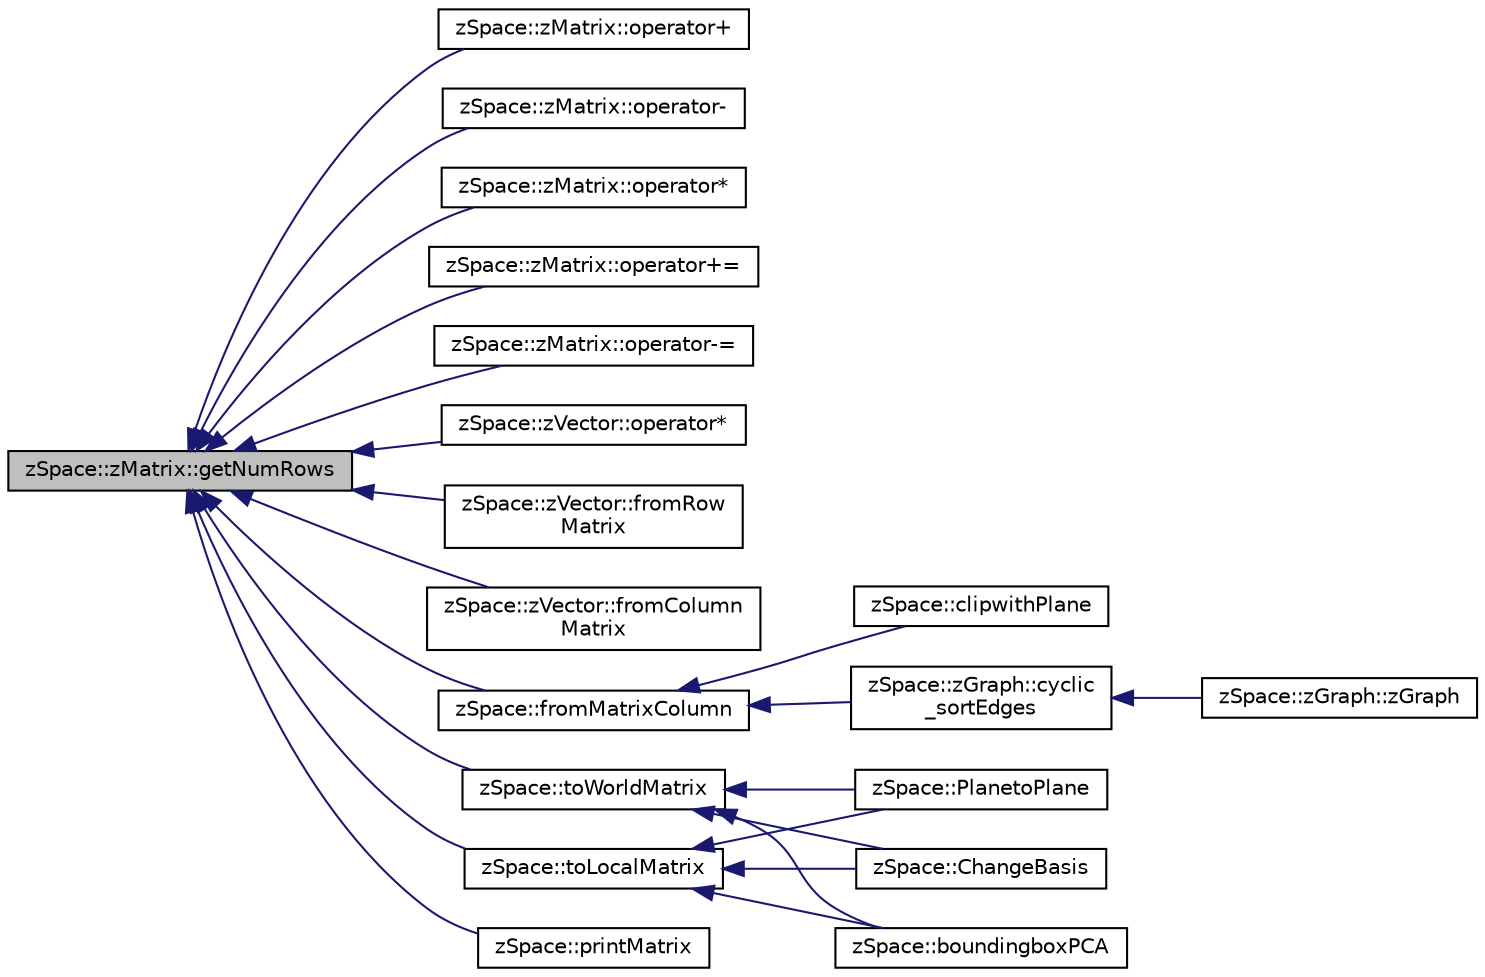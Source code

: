 digraph "zSpace::zMatrix::getNumRows"
{
  edge [fontname="Helvetica",fontsize="10",labelfontname="Helvetica",labelfontsize="10"];
  node [fontname="Helvetica",fontsize="10",shape=record];
  rankdir="LR";
  Node47 [label="zSpace::zMatrix::getNumRows",height=0.2,width=0.4,color="black", fillcolor="grey75", style="filled", fontcolor="black"];
  Node47 -> Node48 [dir="back",color="midnightblue",fontsize="10",style="solid",fontname="Helvetica"];
  Node48 [label="zSpace::zMatrix::operator+",height=0.2,width=0.4,color="black", fillcolor="white", style="filled",URL="$classz_space_1_1z_matrix.html#a26441ad72e77c2954829e24a78f8df82",tooltip="This operator is used for matrix addition. "];
  Node47 -> Node49 [dir="back",color="midnightblue",fontsize="10",style="solid",fontname="Helvetica"];
  Node49 [label="zSpace::zMatrix::operator-",height=0.2,width=0.4,color="black", fillcolor="white", style="filled",URL="$classz_space_1_1z_matrix.html#afaa326b6909e926cb4848ba78654e973",tooltip="This operator is used for matrix subtraction. "];
  Node47 -> Node50 [dir="back",color="midnightblue",fontsize="10",style="solid",fontname="Helvetica"];
  Node50 [label="zSpace::zMatrix::operator*",height=0.2,width=0.4,color="black", fillcolor="white", style="filled",URL="$classz_space_1_1z_matrix.html#add605d3bcc6aab142a799671171821e8",tooltip="This operator is used for matrix multiplication. "];
  Node47 -> Node51 [dir="back",color="midnightblue",fontsize="10",style="solid",fontname="Helvetica"];
  Node51 [label="zSpace::zMatrix::operator+=",height=0.2,width=0.4,color="black", fillcolor="white", style="filled",URL="$classz_space_1_1z_matrix.html#af1ce91b548b450da6a2573280694fc69",tooltip="This operator is used for matrix addition and assigment of the result to the current matrix..."];
  Node47 -> Node52 [dir="back",color="midnightblue",fontsize="10",style="solid",fontname="Helvetica"];
  Node52 [label="zSpace::zMatrix::operator-=",height=0.2,width=0.4,color="black", fillcolor="white", style="filled",URL="$classz_space_1_1z_matrix.html#afcbeb89e1fec61a8ae71c921fb5c1be7",tooltip="This operator is used for matrix subtraction and assigment of the result to the current matrix..."];
  Node47 -> Node53 [dir="back",color="midnightblue",fontsize="10",style="solid",fontname="Helvetica"];
  Node53 [label="zSpace::zVector::operator*",height=0.2,width=0.4,color="black", fillcolor="white", style="filled",URL="$classz_space_1_1z_vector.html#a8e674c9f4e04a4685f0571f95734ca82",tooltip="This operator is used for 4x4 / 3X3 matrix muliplication of a vector. "];
  Node47 -> Node54 [dir="back",color="midnightblue",fontsize="10",style="solid",fontname="Helvetica"];
  Node54 [label="zSpace::zVector::fromRow\lMatrix",height=0.2,width=0.4,color="black", fillcolor="white", style="filled",URL="$classz_space_1_1z_vector.html#a10c955506bd52a5a845e58f680632b50",tooltip="This method returns the vector from the input row matrix. "];
  Node47 -> Node55 [dir="back",color="midnightblue",fontsize="10",style="solid",fontname="Helvetica"];
  Node55 [label="zSpace::zVector::fromColumn\lMatrix",height=0.2,width=0.4,color="black", fillcolor="white", style="filled",URL="$classz_space_1_1z_vector.html#a12b8d25bfa4d24a70e24faeb5114931e",tooltip="This method returns the vector from the input column matrix. "];
  Node47 -> Node56 [dir="back",color="midnightblue",fontsize="10",style="solid",fontname="Helvetica"];
  Node56 [label="zSpace::fromMatrixColumn",height=0.2,width=0.4,color="black", fillcolor="white", style="filled",URL="$group__z_vector_matrix_utilities.html#ga57229ba8064031163267f155e9236d7e",tooltip="This method returns extracts a zVector from the input matrix column. "];
  Node56 -> Node57 [dir="back",color="midnightblue",fontsize="10",style="solid",fontname="Helvetica"];
  Node57 [label="zSpace::zGraph::cyclic\l_sortEdges",height=0.2,width=0.4,color="black", fillcolor="white", style="filled",URL="$classz_space_1_1z_graph.html#abe3788c9346ebecb3aaee6f1b538293a",tooltip="This method sorts edges cyclically around a given vertex using a bestfit plane. "];
  Node57 -> Node58 [dir="back",color="midnightblue",fontsize="10",style="solid",fontname="Helvetica"];
  Node58 [label="zSpace::zGraph::zGraph",height=0.2,width=0.4,color="black", fillcolor="white", style="filled",URL="$classz_space_1_1z_graph.html#a7a53b68f1efa596293b85259464cf3ff",tooltip="Overloaded constructor. "];
  Node56 -> Node59 [dir="back",color="midnightblue",fontsize="10",style="solid",fontname="Helvetica"];
  Node59 [label="zSpace::clipwithPlane",height=0.2,width=0.4,color="black", fillcolor="white", style="filled",URL="$group__z_scalar_field2_d_utilities.html#ga88c4618ac754f6fffab5d2ab00021ffc",tooltip="This method uses an input plane to clip an existing scalar field. "];
  Node47 -> Node60 [dir="back",color="midnightblue",fontsize="10",style="solid",fontname="Helvetica"];
  Node60 [label="zSpace::toWorldMatrix",height=0.2,width=0.4,color="black", fillcolor="white", style="filled",URL="$group__z_vector_matrix_utilities.html#gae38960f4001de62196fbdacc7c8be53e",tooltip="This method computes the tranformation to the world space of the input 4x4 matrix. "];
  Node60 -> Node61 [dir="back",color="midnightblue",fontsize="10",style="solid",fontname="Helvetica"];
  Node61 [label="zSpace::PlanetoPlane",height=0.2,width=0.4,color="black", fillcolor="white", style="filled",URL="$group__z_vector_matrix_utilities.html#ga5ca0bb8666f0cb1b43fc6de191f3cfaa",tooltip="This method computes the tranformation from one 4X4 matrix to another. "];
  Node60 -> Node62 [dir="back",color="midnightblue",fontsize="10",style="solid",fontname="Helvetica"];
  Node62 [label="zSpace::ChangeBasis",height=0.2,width=0.4,color="black", fillcolor="white", style="filled",URL="$group__z_vector_matrix_utilities.html#ga60aec2272693d052ec4cf78de73b4572",tooltip="This method computes the tranformation to change the baseis from one 4X4 matrix to another..."];
  Node60 -> Node63 [dir="back",color="midnightblue",fontsize="10",style="solid",fontname="Helvetica"];
  Node63 [label="zSpace::boundingboxPCA",height=0.2,width=0.4,color="black", fillcolor="white", style="filled",URL="$group__z_vector_matrix_utilities.html#gae2aefe021083b57bd53dd24d34704dbf",tooltip="This method computes the bounding box for the given points using PCA. "];
  Node47 -> Node64 [dir="back",color="midnightblue",fontsize="10",style="solid",fontname="Helvetica"];
  Node64 [label="zSpace::toLocalMatrix",height=0.2,width=0.4,color="black", fillcolor="white", style="filled",URL="$group__z_vector_matrix_utilities.html#ga512c22d67a286a9d266a30c4944ce5e9",tooltip="This method computes the tranformation to the local space of the input 4x4 matrix. "];
  Node64 -> Node61 [dir="back",color="midnightblue",fontsize="10",style="solid",fontname="Helvetica"];
  Node64 -> Node62 [dir="back",color="midnightblue",fontsize="10",style="solid",fontname="Helvetica"];
  Node64 -> Node63 [dir="back",color="midnightblue",fontsize="10",style="solid",fontname="Helvetica"];
  Node47 -> Node65 [dir="back",color="midnightblue",fontsize="10",style="solid",fontname="Helvetica"];
  Node65 [label="zSpace::printMatrix",height=0.2,width=0.4,color="black", fillcolor="white", style="filled",URL="$group__z_print_utilities.html#ga39c1cea9e659a5977a50288ddc9e399b",tooltip="This methods prints the zMatrix values to the console. "];
}
